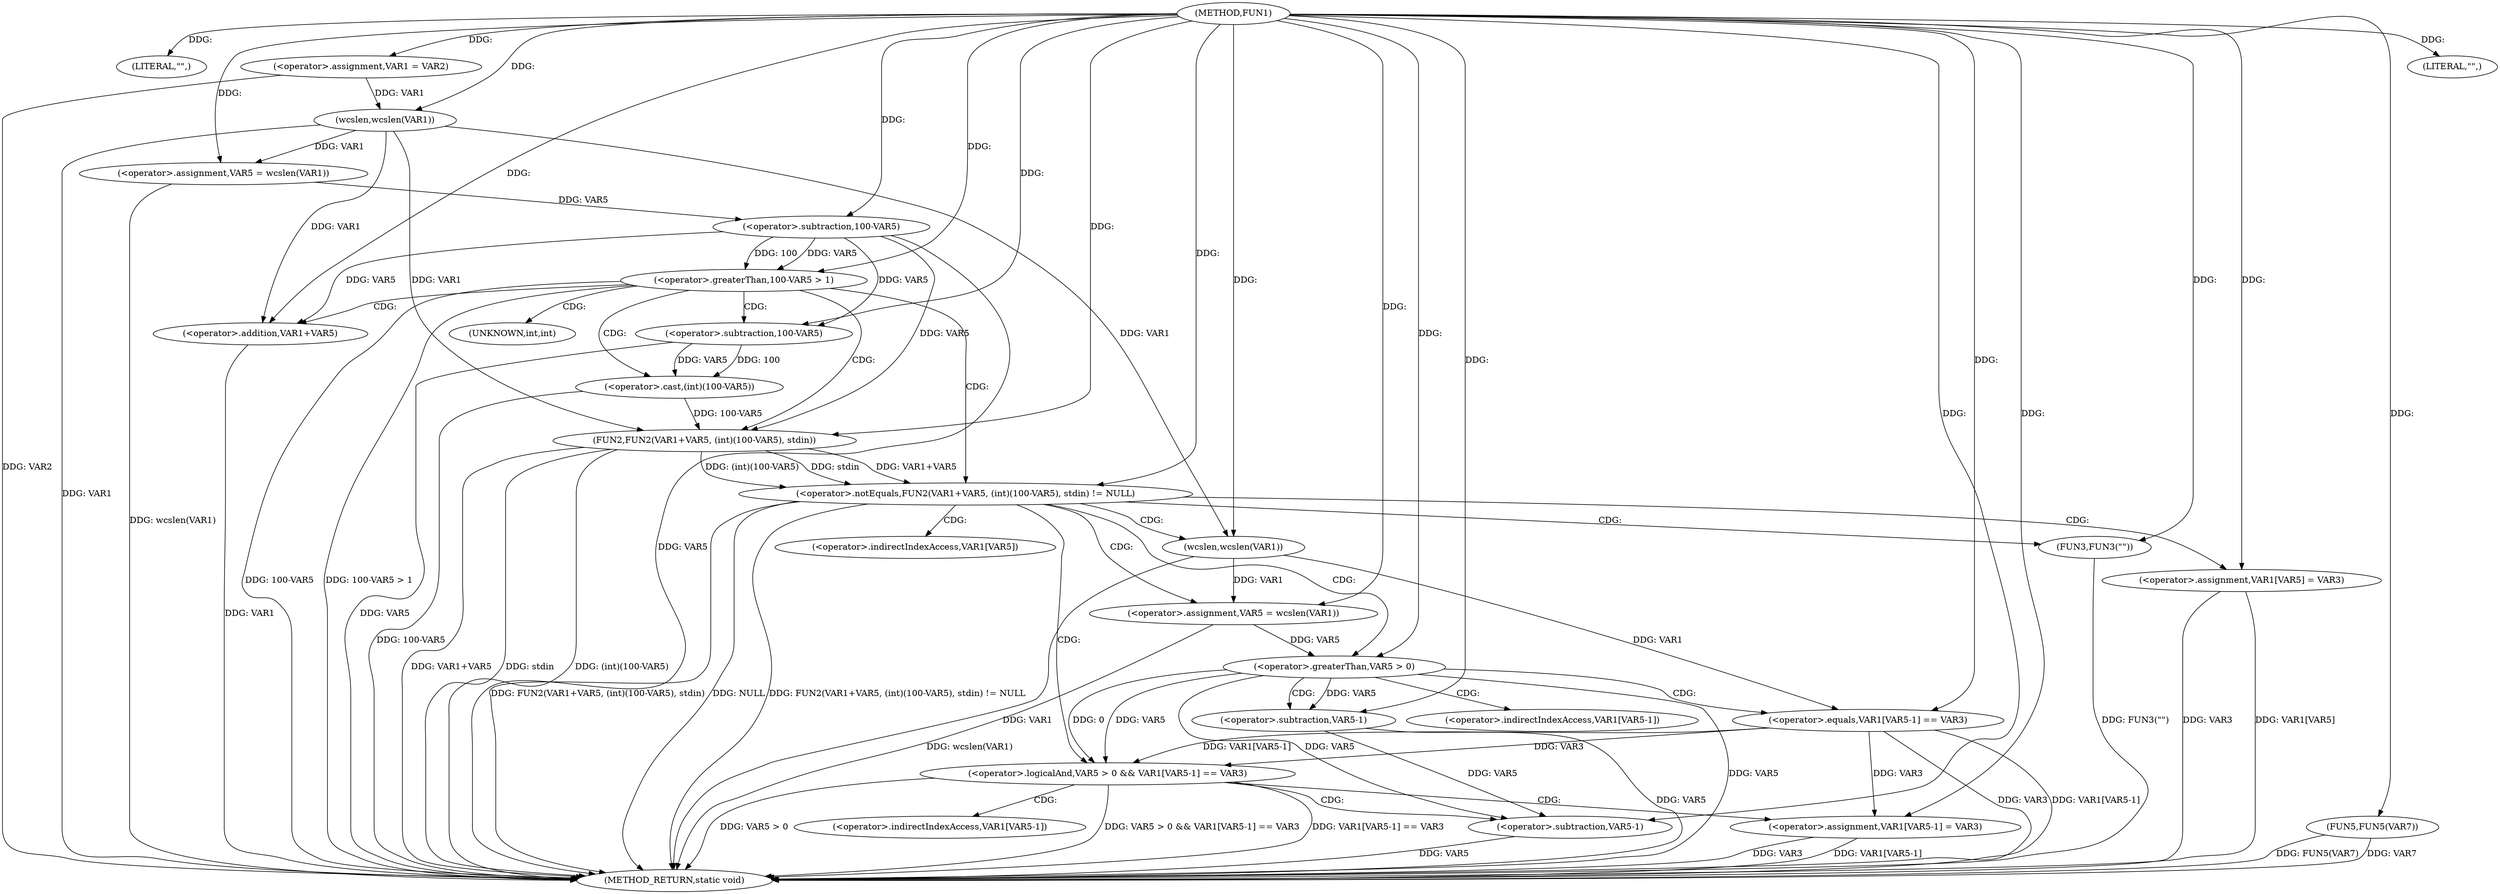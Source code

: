 digraph FUN1 {  
"1000100" [label = "(METHOD,FUN1)" ]
"1000175" [label = "(METHOD_RETURN,static void)" ]
"1000103" [label = "(LITERAL,\"\",)" ]
"1000104" [label = "(<operator>.assignment,VAR1 = VAR2)" ]
"1000111" [label = "(<operator>.assignment,VAR5 = wcslen(VAR1))" ]
"1000113" [label = "(wcslen,wcslen(VAR1))" ]
"1000116" [label = "(<operator>.greaterThan,100-VAR5 > 1)" ]
"1000117" [label = "(<operator>.subtraction,100-VAR5)" ]
"1000123" [label = "(<operator>.notEquals,FUN2(VAR1+VAR5, (int)(100-VAR5), stdin) != NULL)" ]
"1000124" [label = "(FUN2,FUN2(VAR1+VAR5, (int)(100-VAR5), stdin))" ]
"1000125" [label = "(<operator>.addition,VAR1+VAR5)" ]
"1000128" [label = "(<operator>.cast,(int)(100-VAR5))" ]
"1000130" [label = "(<operator>.subtraction,100-VAR5)" ]
"1000136" [label = "(<operator>.assignment,VAR5 = wcslen(VAR1))" ]
"1000138" [label = "(wcslen,wcslen(VAR1))" ]
"1000141" [label = "(<operator>.logicalAnd,VAR5 > 0 && VAR1[VAR5-1] == VAR3)" ]
"1000142" [label = "(<operator>.greaterThan,VAR5 > 0)" ]
"1000145" [label = "(<operator>.equals,VAR1[VAR5-1] == VAR3)" ]
"1000148" [label = "(<operator>.subtraction,VAR5-1)" ]
"1000153" [label = "(<operator>.assignment,VAR1[VAR5-1] = VAR3)" ]
"1000156" [label = "(<operator>.subtraction,VAR5-1)" ]
"1000162" [label = "(FUN3,FUN3(\"\"))" ]
"1000164" [label = "(<operator>.assignment,VAR1[VAR5] = VAR3)" ]
"1000172" [label = "(LITERAL,\"\",)" ]
"1000173" [label = "(FUN5,FUN5(VAR7))" ]
"1000129" [label = "(UNKNOWN,int,int)" ]
"1000146" [label = "(<operator>.indirectIndexAccess,VAR1[VAR5-1])" ]
"1000154" [label = "(<operator>.indirectIndexAccess,VAR1[VAR5-1])" ]
"1000165" [label = "(<operator>.indirectIndexAccess,VAR1[VAR5])" ]
  "1000141" -> "1000175"  [ label = "DDG: VAR5 > 0"] 
  "1000124" -> "1000175"  [ label = "DDG: VAR1+VAR5"] 
  "1000145" -> "1000175"  [ label = "DDG: VAR3"] 
  "1000156" -> "1000175"  [ label = "DDG: VAR5"] 
  "1000113" -> "1000175"  [ label = "DDG: VAR1"] 
  "1000123" -> "1000175"  [ label = "DDG: NULL"] 
  "1000124" -> "1000175"  [ label = "DDG: stdin"] 
  "1000153" -> "1000175"  [ label = "DDG: VAR1[VAR5-1]"] 
  "1000117" -> "1000175"  [ label = "DDG: VAR5"] 
  "1000153" -> "1000175"  [ label = "DDG: VAR3"] 
  "1000116" -> "1000175"  [ label = "DDG: 100-VAR5"] 
  "1000164" -> "1000175"  [ label = "DDG: VAR3"] 
  "1000128" -> "1000175"  [ label = "DDG: 100-VAR5"] 
  "1000125" -> "1000175"  [ label = "DDG: VAR1"] 
  "1000123" -> "1000175"  [ label = "DDG: FUN2(VAR1+VAR5, (int)(100-VAR5), stdin) != NULL"] 
  "1000130" -> "1000175"  [ label = "DDG: VAR5"] 
  "1000141" -> "1000175"  [ label = "DDG: VAR5 > 0 && VAR1[VAR5-1] == VAR3"] 
  "1000138" -> "1000175"  [ label = "DDG: VAR1"] 
  "1000148" -> "1000175"  [ label = "DDG: VAR5"] 
  "1000111" -> "1000175"  [ label = "DDG: wcslen(VAR1)"] 
  "1000173" -> "1000175"  [ label = "DDG: FUN5(VAR7)"] 
  "1000142" -> "1000175"  [ label = "DDG: VAR5"] 
  "1000141" -> "1000175"  [ label = "DDG: VAR1[VAR5-1] == VAR3"] 
  "1000136" -> "1000175"  [ label = "DDG: wcslen(VAR1)"] 
  "1000124" -> "1000175"  [ label = "DDG: (int)(100-VAR5)"] 
  "1000162" -> "1000175"  [ label = "DDG: FUN3(\"\")"] 
  "1000145" -> "1000175"  [ label = "DDG: VAR1[VAR5-1]"] 
  "1000116" -> "1000175"  [ label = "DDG: 100-VAR5 > 1"] 
  "1000173" -> "1000175"  [ label = "DDG: VAR7"] 
  "1000104" -> "1000175"  [ label = "DDG: VAR2"] 
  "1000123" -> "1000175"  [ label = "DDG: FUN2(VAR1+VAR5, (int)(100-VAR5), stdin)"] 
  "1000164" -> "1000175"  [ label = "DDG: VAR1[VAR5]"] 
  "1000100" -> "1000103"  [ label = "DDG: "] 
  "1000100" -> "1000104"  [ label = "DDG: "] 
  "1000113" -> "1000111"  [ label = "DDG: VAR1"] 
  "1000100" -> "1000111"  [ label = "DDG: "] 
  "1000104" -> "1000113"  [ label = "DDG: VAR1"] 
  "1000100" -> "1000113"  [ label = "DDG: "] 
  "1000117" -> "1000116"  [ label = "DDG: 100"] 
  "1000117" -> "1000116"  [ label = "DDG: VAR5"] 
  "1000100" -> "1000117"  [ label = "DDG: "] 
  "1000111" -> "1000117"  [ label = "DDG: VAR5"] 
  "1000100" -> "1000116"  [ label = "DDG: "] 
  "1000124" -> "1000123"  [ label = "DDG: VAR1+VAR5"] 
  "1000124" -> "1000123"  [ label = "DDG: (int)(100-VAR5)"] 
  "1000124" -> "1000123"  [ label = "DDG: stdin"] 
  "1000113" -> "1000124"  [ label = "DDG: VAR1"] 
  "1000100" -> "1000124"  [ label = "DDG: "] 
  "1000117" -> "1000124"  [ label = "DDG: VAR5"] 
  "1000113" -> "1000125"  [ label = "DDG: VAR1"] 
  "1000100" -> "1000125"  [ label = "DDG: "] 
  "1000117" -> "1000125"  [ label = "DDG: VAR5"] 
  "1000128" -> "1000124"  [ label = "DDG: 100-VAR5"] 
  "1000130" -> "1000128"  [ label = "DDG: 100"] 
  "1000130" -> "1000128"  [ label = "DDG: VAR5"] 
  "1000100" -> "1000130"  [ label = "DDG: "] 
  "1000117" -> "1000130"  [ label = "DDG: VAR5"] 
  "1000100" -> "1000123"  [ label = "DDG: "] 
  "1000138" -> "1000136"  [ label = "DDG: VAR1"] 
  "1000100" -> "1000136"  [ label = "DDG: "] 
  "1000100" -> "1000138"  [ label = "DDG: "] 
  "1000113" -> "1000138"  [ label = "DDG: VAR1"] 
  "1000142" -> "1000141"  [ label = "DDG: VAR5"] 
  "1000142" -> "1000141"  [ label = "DDG: 0"] 
  "1000136" -> "1000142"  [ label = "DDG: VAR5"] 
  "1000100" -> "1000142"  [ label = "DDG: "] 
  "1000145" -> "1000141"  [ label = "DDG: VAR1[VAR5-1]"] 
  "1000145" -> "1000141"  [ label = "DDG: VAR3"] 
  "1000138" -> "1000145"  [ label = "DDG: VAR1"] 
  "1000142" -> "1000148"  [ label = "DDG: VAR5"] 
  "1000100" -> "1000148"  [ label = "DDG: "] 
  "1000100" -> "1000145"  [ label = "DDG: "] 
  "1000145" -> "1000153"  [ label = "DDG: VAR3"] 
  "1000100" -> "1000153"  [ label = "DDG: "] 
  "1000148" -> "1000156"  [ label = "DDG: VAR5"] 
  "1000142" -> "1000156"  [ label = "DDG: VAR5"] 
  "1000100" -> "1000156"  [ label = "DDG: "] 
  "1000100" -> "1000162"  [ label = "DDG: "] 
  "1000100" -> "1000164"  [ label = "DDG: "] 
  "1000100" -> "1000172"  [ label = "DDG: "] 
  "1000100" -> "1000173"  [ label = "DDG: "] 
  "1000116" -> "1000125"  [ label = "CDG: "] 
  "1000116" -> "1000128"  [ label = "CDG: "] 
  "1000116" -> "1000129"  [ label = "CDG: "] 
  "1000116" -> "1000123"  [ label = "CDG: "] 
  "1000116" -> "1000124"  [ label = "CDG: "] 
  "1000116" -> "1000130"  [ label = "CDG: "] 
  "1000123" -> "1000164"  [ label = "CDG: "] 
  "1000123" -> "1000142"  [ label = "CDG: "] 
  "1000123" -> "1000141"  [ label = "CDG: "] 
  "1000123" -> "1000162"  [ label = "CDG: "] 
  "1000123" -> "1000136"  [ label = "CDG: "] 
  "1000123" -> "1000165"  [ label = "CDG: "] 
  "1000123" -> "1000138"  [ label = "CDG: "] 
  "1000141" -> "1000153"  [ label = "CDG: "] 
  "1000141" -> "1000156"  [ label = "CDG: "] 
  "1000141" -> "1000154"  [ label = "CDG: "] 
  "1000142" -> "1000145"  [ label = "CDG: "] 
  "1000142" -> "1000148"  [ label = "CDG: "] 
  "1000142" -> "1000146"  [ label = "CDG: "] 
}
